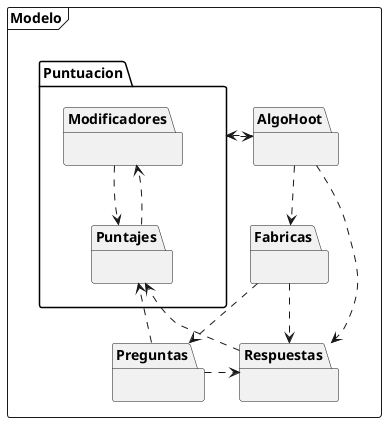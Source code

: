 @startuml


package Modelo <<Frame>> {

}


package Modelo.Preguntas {
}
package Modelo.Fabricas {
}
package Modelo.Puntuacion {
}
package Modelo.AlgoHoot {
}

package Modelo.Respuestas {

}

package Modelo.Puntuacion.Modificadores {

}
package Modelo.Puntuacion.Puntajes {

}



AlgoHoot ..> Fabricas
Fabricas ..> Preguntas
Puntajes ..> Modificadores
Modificadores ..> Puntajes
AlgoHoot ..> Respuestas
Preguntas .> Respuestas
Fabricas ..> Respuestas
Preguntas ..> Puntajes
Respuestas ..> Puntajes

Puntuacion ..> AlgoHoot
AlgoHoot .left.> Puntuacion




@enduml